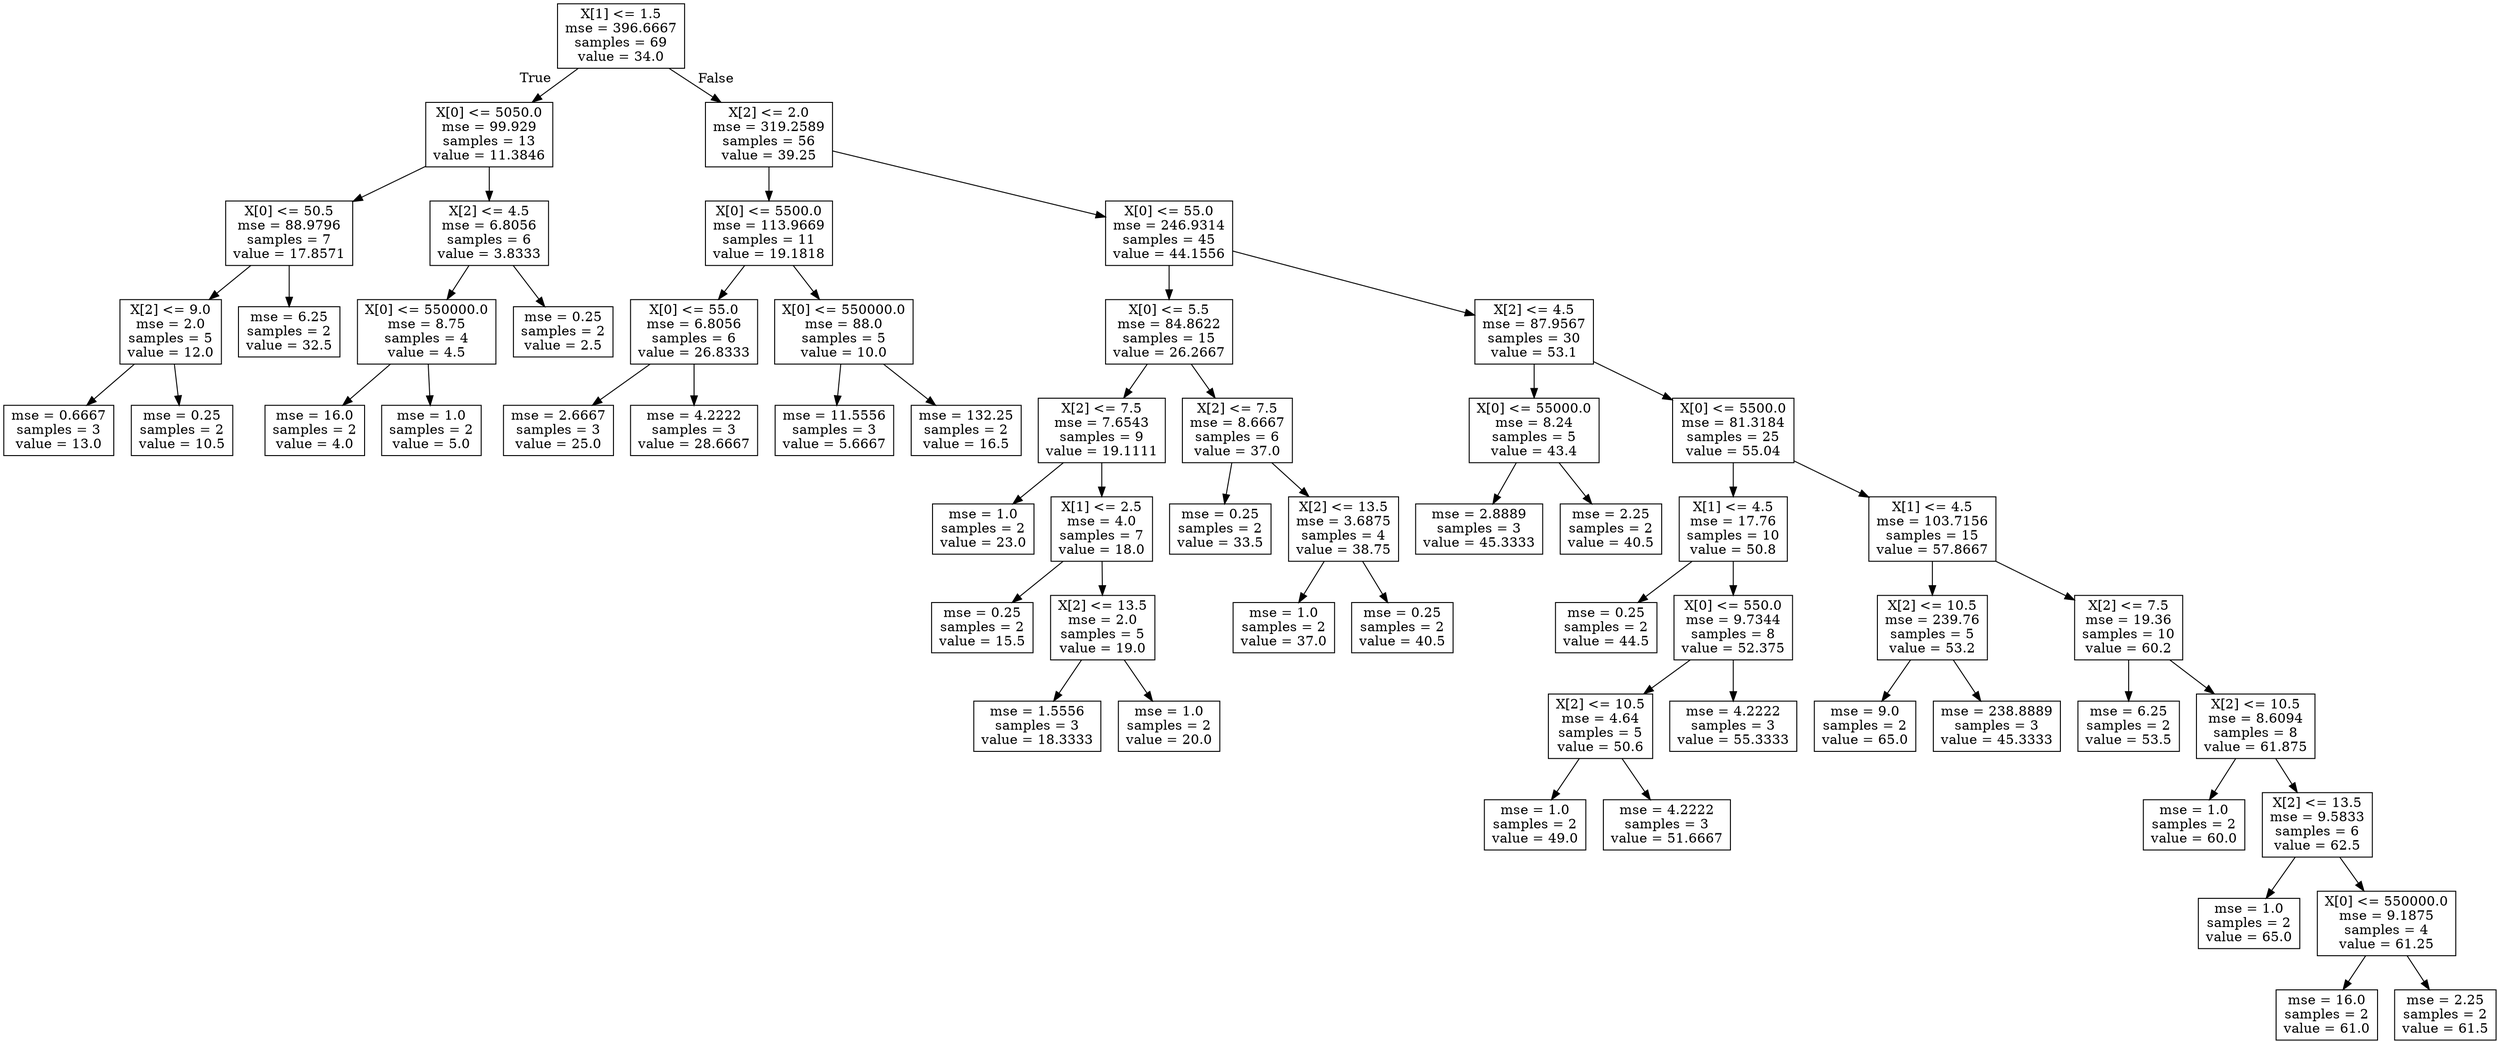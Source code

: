 digraph Tree {
node [shape=box] ;
0 [label="X[1] <= 1.5\nmse = 396.6667\nsamples = 69\nvalue = 34.0"] ;
1 [label="X[0] <= 5050.0\nmse = 99.929\nsamples = 13\nvalue = 11.3846"] ;
0 -> 1 [labeldistance=2.5, labelangle=45, headlabel="True"] ;
2 [label="X[0] <= 50.5\nmse = 88.9796\nsamples = 7\nvalue = 17.8571"] ;
1 -> 2 ;
3 [label="X[2] <= 9.0\nmse = 2.0\nsamples = 5\nvalue = 12.0"] ;
2 -> 3 ;
4 [label="mse = 0.6667\nsamples = 3\nvalue = 13.0"] ;
3 -> 4 ;
5 [label="mse = 0.25\nsamples = 2\nvalue = 10.5"] ;
3 -> 5 ;
6 [label="mse = 6.25\nsamples = 2\nvalue = 32.5"] ;
2 -> 6 ;
7 [label="X[2] <= 4.5\nmse = 6.8056\nsamples = 6\nvalue = 3.8333"] ;
1 -> 7 ;
8 [label="X[0] <= 550000.0\nmse = 8.75\nsamples = 4\nvalue = 4.5"] ;
7 -> 8 ;
9 [label="mse = 16.0\nsamples = 2\nvalue = 4.0"] ;
8 -> 9 ;
10 [label="mse = 1.0\nsamples = 2\nvalue = 5.0"] ;
8 -> 10 ;
11 [label="mse = 0.25\nsamples = 2\nvalue = 2.5"] ;
7 -> 11 ;
12 [label="X[2] <= 2.0\nmse = 319.2589\nsamples = 56\nvalue = 39.25"] ;
0 -> 12 [labeldistance=2.5, labelangle=-45, headlabel="False"] ;
13 [label="X[0] <= 5500.0\nmse = 113.9669\nsamples = 11\nvalue = 19.1818"] ;
12 -> 13 ;
14 [label="X[0] <= 55.0\nmse = 6.8056\nsamples = 6\nvalue = 26.8333"] ;
13 -> 14 ;
15 [label="mse = 2.6667\nsamples = 3\nvalue = 25.0"] ;
14 -> 15 ;
16 [label="mse = 4.2222\nsamples = 3\nvalue = 28.6667"] ;
14 -> 16 ;
17 [label="X[0] <= 550000.0\nmse = 88.0\nsamples = 5\nvalue = 10.0"] ;
13 -> 17 ;
18 [label="mse = 11.5556\nsamples = 3\nvalue = 5.6667"] ;
17 -> 18 ;
19 [label="mse = 132.25\nsamples = 2\nvalue = 16.5"] ;
17 -> 19 ;
20 [label="X[0] <= 55.0\nmse = 246.9314\nsamples = 45\nvalue = 44.1556"] ;
12 -> 20 ;
21 [label="X[0] <= 5.5\nmse = 84.8622\nsamples = 15\nvalue = 26.2667"] ;
20 -> 21 ;
22 [label="X[2] <= 7.5\nmse = 7.6543\nsamples = 9\nvalue = 19.1111"] ;
21 -> 22 ;
23 [label="mse = 1.0\nsamples = 2\nvalue = 23.0"] ;
22 -> 23 ;
24 [label="X[1] <= 2.5\nmse = 4.0\nsamples = 7\nvalue = 18.0"] ;
22 -> 24 ;
25 [label="mse = 0.25\nsamples = 2\nvalue = 15.5"] ;
24 -> 25 ;
26 [label="X[2] <= 13.5\nmse = 2.0\nsamples = 5\nvalue = 19.0"] ;
24 -> 26 ;
27 [label="mse = 1.5556\nsamples = 3\nvalue = 18.3333"] ;
26 -> 27 ;
28 [label="mse = 1.0\nsamples = 2\nvalue = 20.0"] ;
26 -> 28 ;
29 [label="X[2] <= 7.5\nmse = 8.6667\nsamples = 6\nvalue = 37.0"] ;
21 -> 29 ;
30 [label="mse = 0.25\nsamples = 2\nvalue = 33.5"] ;
29 -> 30 ;
31 [label="X[2] <= 13.5\nmse = 3.6875\nsamples = 4\nvalue = 38.75"] ;
29 -> 31 ;
32 [label="mse = 1.0\nsamples = 2\nvalue = 37.0"] ;
31 -> 32 ;
33 [label="mse = 0.25\nsamples = 2\nvalue = 40.5"] ;
31 -> 33 ;
34 [label="X[2] <= 4.5\nmse = 87.9567\nsamples = 30\nvalue = 53.1"] ;
20 -> 34 ;
35 [label="X[0] <= 55000.0\nmse = 8.24\nsamples = 5\nvalue = 43.4"] ;
34 -> 35 ;
36 [label="mse = 2.8889\nsamples = 3\nvalue = 45.3333"] ;
35 -> 36 ;
37 [label="mse = 2.25\nsamples = 2\nvalue = 40.5"] ;
35 -> 37 ;
38 [label="X[0] <= 5500.0\nmse = 81.3184\nsamples = 25\nvalue = 55.04"] ;
34 -> 38 ;
39 [label="X[1] <= 4.5\nmse = 17.76\nsamples = 10\nvalue = 50.8"] ;
38 -> 39 ;
40 [label="mse = 0.25\nsamples = 2\nvalue = 44.5"] ;
39 -> 40 ;
41 [label="X[0] <= 550.0\nmse = 9.7344\nsamples = 8\nvalue = 52.375"] ;
39 -> 41 ;
42 [label="X[2] <= 10.5\nmse = 4.64\nsamples = 5\nvalue = 50.6"] ;
41 -> 42 ;
43 [label="mse = 1.0\nsamples = 2\nvalue = 49.0"] ;
42 -> 43 ;
44 [label="mse = 4.2222\nsamples = 3\nvalue = 51.6667"] ;
42 -> 44 ;
45 [label="mse = 4.2222\nsamples = 3\nvalue = 55.3333"] ;
41 -> 45 ;
46 [label="X[1] <= 4.5\nmse = 103.7156\nsamples = 15\nvalue = 57.8667"] ;
38 -> 46 ;
47 [label="X[2] <= 10.5\nmse = 239.76\nsamples = 5\nvalue = 53.2"] ;
46 -> 47 ;
48 [label="mse = 9.0\nsamples = 2\nvalue = 65.0"] ;
47 -> 48 ;
49 [label="mse = 238.8889\nsamples = 3\nvalue = 45.3333"] ;
47 -> 49 ;
50 [label="X[2] <= 7.5\nmse = 19.36\nsamples = 10\nvalue = 60.2"] ;
46 -> 50 ;
51 [label="mse = 6.25\nsamples = 2\nvalue = 53.5"] ;
50 -> 51 ;
52 [label="X[2] <= 10.5\nmse = 8.6094\nsamples = 8\nvalue = 61.875"] ;
50 -> 52 ;
53 [label="mse = 1.0\nsamples = 2\nvalue = 60.0"] ;
52 -> 53 ;
54 [label="X[2] <= 13.5\nmse = 9.5833\nsamples = 6\nvalue = 62.5"] ;
52 -> 54 ;
55 [label="mse = 1.0\nsamples = 2\nvalue = 65.0"] ;
54 -> 55 ;
56 [label="X[0] <= 550000.0\nmse = 9.1875\nsamples = 4\nvalue = 61.25"] ;
54 -> 56 ;
57 [label="mse = 16.0\nsamples = 2\nvalue = 61.0"] ;
56 -> 57 ;
58 [label="mse = 2.25\nsamples = 2\nvalue = 61.5"] ;
56 -> 58 ;
}